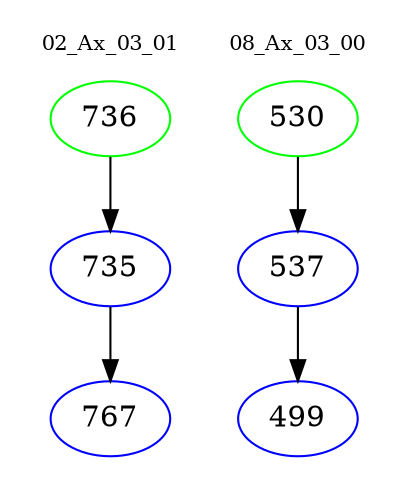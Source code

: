 digraph{
subgraph cluster_0 {
color = white
label = "02_Ax_03_01";
fontsize=10;
T0_736 [label="736", color="green"]
T0_736 -> T0_735 [color="black"]
T0_735 [label="735", color="blue"]
T0_735 -> T0_767 [color="black"]
T0_767 [label="767", color="blue"]
}
subgraph cluster_1 {
color = white
label = "08_Ax_03_00";
fontsize=10;
T1_530 [label="530", color="green"]
T1_530 -> T1_537 [color="black"]
T1_537 [label="537", color="blue"]
T1_537 -> T1_499 [color="black"]
T1_499 [label="499", color="blue"]
}
}
